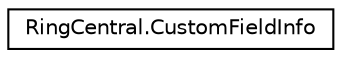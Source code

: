 digraph "Graphical Class Hierarchy"
{
 // LATEX_PDF_SIZE
  edge [fontname="Helvetica",fontsize="10",labelfontname="Helvetica",labelfontsize="10"];
  node [fontname="Helvetica",fontsize="10",shape=record];
  rankdir="LR";
  Node0 [label="RingCentral.CustomFieldInfo",height=0.2,width=0.4,color="black", fillcolor="white", style="filled",URL="$classRingCentral_1_1CustomFieldInfo.html",tooltip=" "];
}
